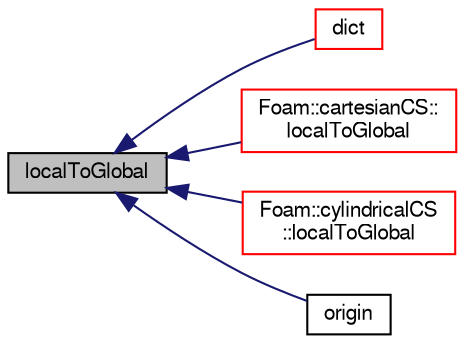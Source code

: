 digraph "localToGlobal"
{
  bgcolor="transparent";
  edge [fontname="FreeSans",fontsize="10",labelfontname="FreeSans",labelfontsize="10"];
  node [fontname="FreeSans",fontsize="10",shape=record];
  rankdir="LR";
  Node1254 [label="localToGlobal",height=0.2,width=0.4,color="black", fillcolor="grey75", style="filled", fontcolor="black"];
  Node1254 -> Node1255 [dir="back",color="midnightblue",fontsize="10",style="solid",fontname="FreeSans"];
  Node1255 [label="dict",height=0.2,width=0.4,color="red",URL="$a25010.html#a06bd6cd525e08a04431feed2652b1d20",tooltip="Return as dictionary of entries. "];
  Node1254 -> Node1259 [dir="back",color="midnightblue",fontsize="10",style="solid",fontname="FreeSans"];
  Node1259 [label="Foam::cartesianCS::\llocalToGlobal",height=0.2,width=0.4,color="red",URL="$a24986.html#a95dc2dcc60d6bf3f30f93cd78fb75214",tooltip="Convert from local coordinate system to the global Cartesian system. "];
  Node1254 -> Node1261 [dir="back",color="midnightblue",fontsize="10",style="solid",fontname="FreeSans"];
  Node1261 [label="Foam::cylindricalCS\l::localToGlobal",height=0.2,width=0.4,color="red",URL="$a25018.html#a95dc2dcc60d6bf3f30f93cd78fb75214",tooltip="Convert from local coordinate system to the global Cartesian system. "];
  Node1254 -> Node1263 [dir="back",color="midnightblue",fontsize="10",style="solid",fontname="FreeSans"];
  Node1263 [label="origin",height=0.2,width=0.4,color="black",URL="$a25010.html#a845412c810c955840b576c707e20bcb9",tooltip="Edit access to origin. "];
}
